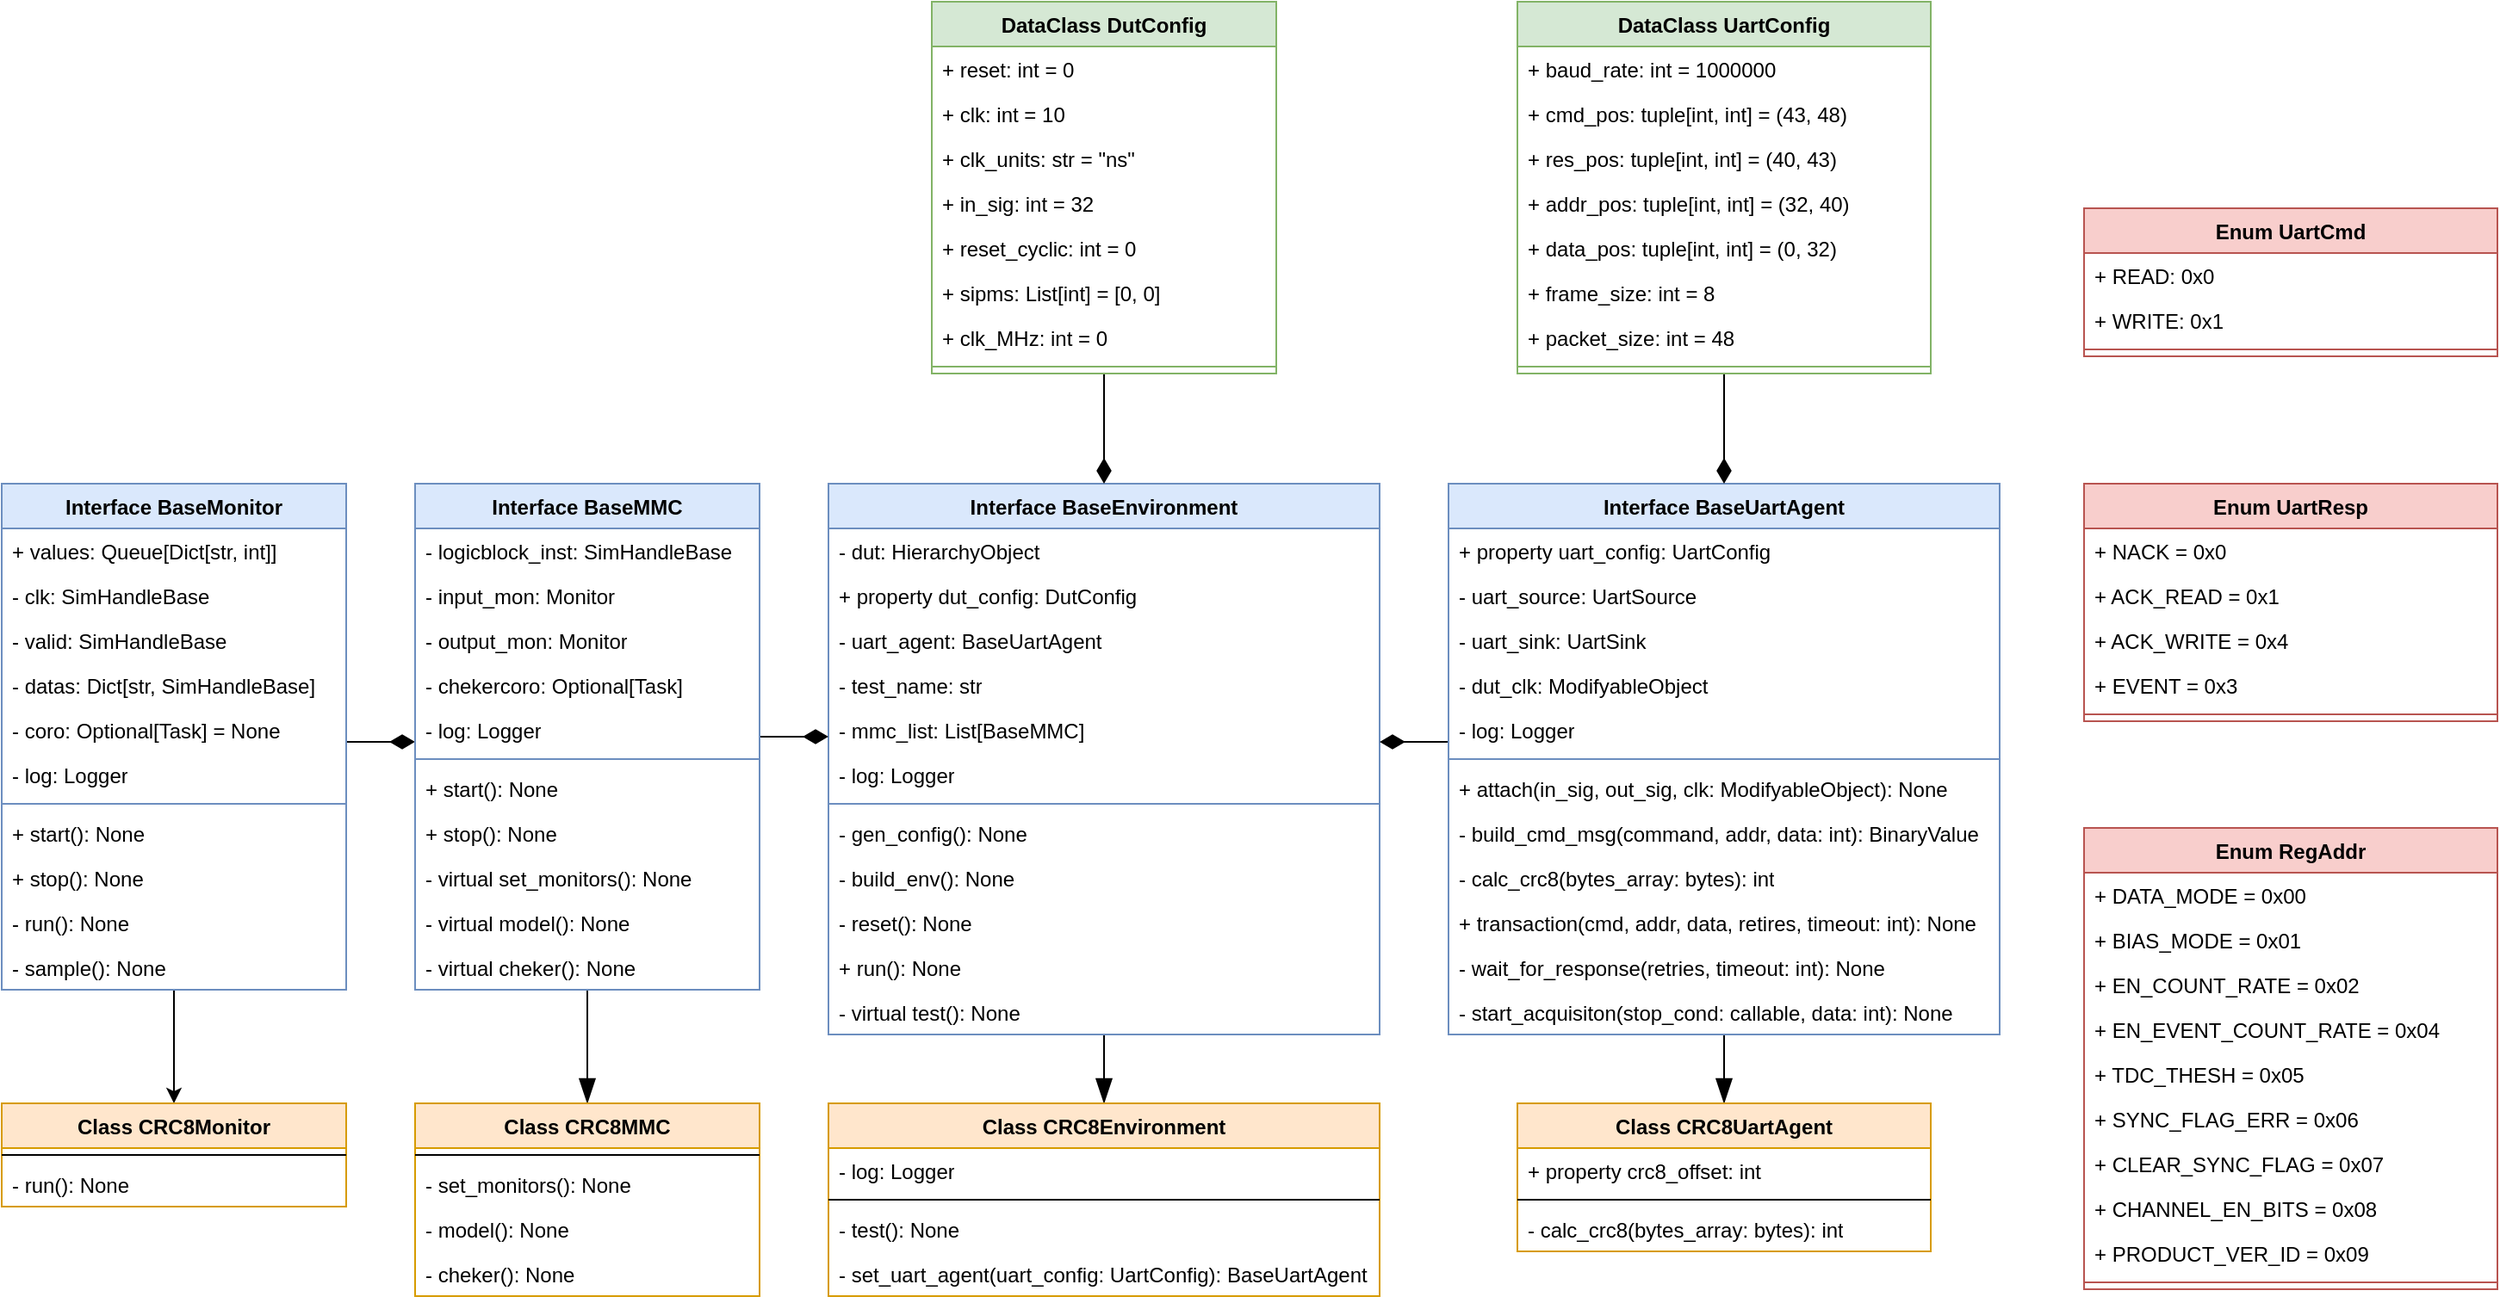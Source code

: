 <mxfile>
    <diagram name="Page-1" id="F2ZsAoHiV-PUN_cPkCtB">
        <mxGraphModel dx="2857" dy="1530" grid="1" gridSize="10" guides="1" tooltips="1" connect="1" arrows="1" fold="1" page="1" pageScale="1" pageWidth="1169" pageHeight="827" math="0" shadow="0">
            <root>
                <mxCell id="0"/>
                <mxCell id="1" parent="0"/>
                <mxCell id="u92r6_KShtN7L8rAh1pT-31" style="edgeStyle=orthogonalEdgeStyle;rounded=0;orthogonalLoop=1;jettySize=auto;html=1;endSize=12;endArrow=blockThin;endFill=1;" parent="1" source="uyQuNE3rtDT2LCzS4sLl-1" target="u92r6_KShtN7L8rAh1pT-19" edge="1">
                    <mxGeometry relative="1" as="geometry">
                        <Array as="points">
                            <mxPoint x="660" y="620"/>
                            <mxPoint x="660" y="620"/>
                        </Array>
                    </mxGeometry>
                </mxCell>
                <mxCell id="uyQuNE3rtDT2LCzS4sLl-1" value="Interface BaseEnvironment" style="swimlane;fontStyle=1;align=center;verticalAlign=top;childLayout=stackLayout;horizontal=1;startSize=26;horizontalStack=0;resizeParent=1;resizeParentMax=0;resizeLast=0;collapsible=1;marginBottom=0;whiteSpace=wrap;html=1;fillColor=#dae8fc;strokeColor=#6c8ebf;" parent="1" vertex="1">
                    <mxGeometry x="440" y="320" width="320" height="320" as="geometry"/>
                </mxCell>
                <mxCell id="uyQuNE3rtDT2LCzS4sLl-5" value="- dut: HierarchyObject" style="text;strokeColor=none;fillColor=none;align=left;verticalAlign=top;spacingLeft=4;spacingRight=4;overflow=hidden;rotatable=0;points=[[0,0.5],[1,0.5]];portConstraint=eastwest;whiteSpace=wrap;html=1;" parent="uyQuNE3rtDT2LCzS4sLl-1" vertex="1">
                    <mxGeometry y="26" width="320" height="26" as="geometry"/>
                </mxCell>
                <mxCell id="uyQuNE3rtDT2LCzS4sLl-6" value="+ property dut_config: DutConfig" style="text;strokeColor=none;fillColor=none;align=left;verticalAlign=top;spacingLeft=4;spacingRight=4;overflow=hidden;rotatable=0;points=[[0,0.5],[1,0.5]];portConstraint=eastwest;whiteSpace=wrap;html=1;" parent="uyQuNE3rtDT2LCzS4sLl-1" vertex="1">
                    <mxGeometry y="52" width="320" height="26" as="geometry"/>
                </mxCell>
                <mxCell id="uyQuNE3rtDT2LCzS4sLl-7" value="- uart_agent: BaseUartAgent" style="text;strokeColor=none;fillColor=none;align=left;verticalAlign=top;spacingLeft=4;spacingRight=4;overflow=hidden;rotatable=0;points=[[0,0.5],[1,0.5]];portConstraint=eastwest;whiteSpace=wrap;html=1;" parent="uyQuNE3rtDT2LCzS4sLl-1" vertex="1">
                    <mxGeometry y="78" width="320" height="26" as="geometry"/>
                </mxCell>
                <mxCell id="uyQuNE3rtDT2LCzS4sLl-2" value="- test_name: str" style="text;strokeColor=none;fillColor=none;align=left;verticalAlign=top;spacingLeft=4;spacingRight=4;overflow=hidden;rotatable=0;points=[[0,0.5],[1,0.5]];portConstraint=eastwest;whiteSpace=wrap;html=1;" parent="uyQuNE3rtDT2LCzS4sLl-1" vertex="1">
                    <mxGeometry y="104" width="320" height="26" as="geometry"/>
                </mxCell>
                <mxCell id="m-f7H-ojh7gk7sJxn8rq-8" value="- mmc_list: List[BaseMMC]" style="text;strokeColor=none;fillColor=none;align=left;verticalAlign=top;spacingLeft=4;spacingRight=4;overflow=hidden;rotatable=0;points=[[0,0.5],[1,0.5]];portConstraint=eastwest;whiteSpace=wrap;html=1;" parent="uyQuNE3rtDT2LCzS4sLl-1" vertex="1">
                    <mxGeometry y="130" width="320" height="26" as="geometry"/>
                </mxCell>
                <mxCell id="u92r6_KShtN7L8rAh1pT-1" value="- log: Logger" style="text;strokeColor=none;fillColor=none;align=left;verticalAlign=top;spacingLeft=4;spacingRight=4;overflow=hidden;rotatable=0;points=[[0,0.5],[1,0.5]];portConstraint=eastwest;whiteSpace=wrap;html=1;" parent="uyQuNE3rtDT2LCzS4sLl-1" vertex="1">
                    <mxGeometry y="156" width="320" height="26" as="geometry"/>
                </mxCell>
                <mxCell id="uyQuNE3rtDT2LCzS4sLl-3" value="" style="line;strokeWidth=1;fillColor=none;align=left;verticalAlign=middle;spacingTop=-1;spacingLeft=3;spacingRight=3;rotatable=0;labelPosition=right;points=[];portConstraint=eastwest;strokeColor=inherit;" parent="uyQuNE3rtDT2LCzS4sLl-1" vertex="1">
                    <mxGeometry y="182" width="320" height="8" as="geometry"/>
                </mxCell>
                <mxCell id="uyQuNE3rtDT2LCzS4sLl-4" value="- gen_config(): None" style="text;strokeColor=none;fillColor=none;align=left;verticalAlign=top;spacingLeft=4;spacingRight=4;overflow=hidden;rotatable=0;points=[[0,0.5],[1,0.5]];portConstraint=eastwest;whiteSpace=wrap;html=1;" parent="uyQuNE3rtDT2LCzS4sLl-1" vertex="1">
                    <mxGeometry y="190" width="320" height="26" as="geometry"/>
                </mxCell>
                <mxCell id="uyQuNE3rtDT2LCzS4sLl-8" value="- build_env(): None" style="text;strokeColor=none;fillColor=none;align=left;verticalAlign=top;spacingLeft=4;spacingRight=4;overflow=hidden;rotatable=0;points=[[0,0.5],[1,0.5]];portConstraint=eastwest;whiteSpace=wrap;html=1;" parent="uyQuNE3rtDT2LCzS4sLl-1" vertex="1">
                    <mxGeometry y="216" width="320" height="26" as="geometry"/>
                </mxCell>
                <mxCell id="uyQuNE3rtDT2LCzS4sLl-9" value="- reset(): None" style="text;strokeColor=none;fillColor=none;align=left;verticalAlign=top;spacingLeft=4;spacingRight=4;overflow=hidden;rotatable=0;points=[[0,0.5],[1,0.5]];portConstraint=eastwest;whiteSpace=wrap;html=1;" parent="uyQuNE3rtDT2LCzS4sLl-1" vertex="1">
                    <mxGeometry y="242" width="320" height="26" as="geometry"/>
                </mxCell>
                <mxCell id="uyQuNE3rtDT2LCzS4sLl-10" value="+ run(): None" style="text;strokeColor=none;fillColor=none;align=left;verticalAlign=top;spacingLeft=4;spacingRight=4;overflow=hidden;rotatable=0;points=[[0,0.5],[1,0.5]];portConstraint=eastwest;whiteSpace=wrap;html=1;" parent="uyQuNE3rtDT2LCzS4sLl-1" vertex="1">
                    <mxGeometry y="268" width="320" height="26" as="geometry"/>
                </mxCell>
                <mxCell id="uyQuNE3rtDT2LCzS4sLl-11" value="- virtual test(): None" style="text;strokeColor=none;fillColor=none;align=left;verticalAlign=top;spacingLeft=4;spacingRight=4;overflow=hidden;rotatable=0;points=[[0,0.5],[1,0.5]];portConstraint=eastwest;whiteSpace=wrap;html=1;" parent="uyQuNE3rtDT2LCzS4sLl-1" vertex="1">
                    <mxGeometry y="294" width="320" height="26" as="geometry"/>
                </mxCell>
                <mxCell id="uyQuNE3rtDT2LCzS4sLl-23" style="edgeStyle=orthogonalEdgeStyle;rounded=0;orthogonalLoop=1;jettySize=auto;html=1;endArrow=diamondThin;endFill=1;endSize=12;" parent="1" source="uyQuNE3rtDT2LCzS4sLl-12" target="uyQuNE3rtDT2LCzS4sLl-1" edge="1">
                    <mxGeometry relative="1" as="geometry">
                        <Array as="points">
                            <mxPoint x="780" y="470"/>
                            <mxPoint x="780" y="470"/>
                        </Array>
                    </mxGeometry>
                </mxCell>
                <mxCell id="m-f7H-ojh7gk7sJxn8rq-6" style="edgeStyle=orthogonalEdgeStyle;rounded=0;orthogonalLoop=1;jettySize=auto;html=1;endArrow=blockThin;endFill=1;endSize=12;" parent="1" source="uyQuNE3rtDT2LCzS4sLl-12" target="m-f7H-ojh7gk7sJxn8rq-1" edge="1">
                    <mxGeometry relative="1" as="geometry"/>
                </mxCell>
                <mxCell id="uyQuNE3rtDT2LCzS4sLl-12" value="Interface BaseUartAgent" style="swimlane;fontStyle=1;align=center;verticalAlign=top;childLayout=stackLayout;horizontal=1;startSize=26;horizontalStack=0;resizeParent=1;resizeParentMax=0;resizeLast=0;collapsible=1;marginBottom=0;whiteSpace=wrap;html=1;fillColor=#dae8fc;strokeColor=#6c8ebf;" parent="1" vertex="1">
                    <mxGeometry x="800" y="320" width="320" height="320" as="geometry"/>
                </mxCell>
                <mxCell id="uyQuNE3rtDT2LCzS4sLl-13" value="+ property uart_config: UartConfig" style="text;strokeColor=none;fillColor=none;align=left;verticalAlign=top;spacingLeft=4;spacingRight=4;overflow=hidden;rotatable=0;points=[[0,0.5],[1,0.5]];portConstraint=eastwest;whiteSpace=wrap;html=1;" parent="uyQuNE3rtDT2LCzS4sLl-12" vertex="1">
                    <mxGeometry y="26" width="320" height="26" as="geometry"/>
                </mxCell>
                <mxCell id="uyQuNE3rtDT2LCzS4sLl-14" value="- uart_source: UartSource" style="text;strokeColor=none;fillColor=none;align=left;verticalAlign=top;spacingLeft=4;spacingRight=4;overflow=hidden;rotatable=0;points=[[0,0.5],[1,0.5]];portConstraint=eastwest;whiteSpace=wrap;html=1;" parent="uyQuNE3rtDT2LCzS4sLl-12" vertex="1">
                    <mxGeometry y="52" width="320" height="26" as="geometry"/>
                </mxCell>
                <mxCell id="uyQuNE3rtDT2LCzS4sLl-15" value="- uart_sink: UartSink" style="text;strokeColor=none;fillColor=none;align=left;verticalAlign=top;spacingLeft=4;spacingRight=4;overflow=hidden;rotatable=0;points=[[0,0.5],[1,0.5]];portConstraint=eastwest;whiteSpace=wrap;html=1;" parent="uyQuNE3rtDT2LCzS4sLl-12" vertex="1">
                    <mxGeometry y="78" width="320" height="26" as="geometry"/>
                </mxCell>
                <mxCell id="uyQuNE3rtDT2LCzS4sLl-16" value="- dut_clk: ModifyableObject" style="text;strokeColor=none;fillColor=none;align=left;verticalAlign=top;spacingLeft=4;spacingRight=4;overflow=hidden;rotatable=0;points=[[0,0.5],[1,0.5]];portConstraint=eastwest;whiteSpace=wrap;html=1;" parent="uyQuNE3rtDT2LCzS4sLl-12" vertex="1">
                    <mxGeometry y="104" width="320" height="26" as="geometry"/>
                </mxCell>
                <mxCell id="u92r6_KShtN7L8rAh1pT-3" value="- log: Logger" style="text;strokeColor=none;fillColor=none;align=left;verticalAlign=top;spacingLeft=4;spacingRight=4;overflow=hidden;rotatable=0;points=[[0,0.5],[1,0.5]];portConstraint=eastwest;whiteSpace=wrap;html=1;" parent="uyQuNE3rtDT2LCzS4sLl-12" vertex="1">
                    <mxGeometry y="130" width="320" height="26" as="geometry"/>
                </mxCell>
                <mxCell id="uyQuNE3rtDT2LCzS4sLl-17" value="" style="line;strokeWidth=1;fillColor=none;align=left;verticalAlign=middle;spacingTop=-1;spacingLeft=3;spacingRight=3;rotatable=0;labelPosition=right;points=[];portConstraint=eastwest;strokeColor=inherit;" parent="uyQuNE3rtDT2LCzS4sLl-12" vertex="1">
                    <mxGeometry y="156" width="320" height="8" as="geometry"/>
                </mxCell>
                <mxCell id="uyQuNE3rtDT2LCzS4sLl-18" value="+ attach(in_sig, out_sig, clk: ModifyableObject): None" style="text;strokeColor=none;fillColor=none;align=left;verticalAlign=top;spacingLeft=4;spacingRight=4;overflow=hidden;rotatable=0;points=[[0,0.5],[1,0.5]];portConstraint=eastwest;whiteSpace=wrap;html=1;" parent="uyQuNE3rtDT2LCzS4sLl-12" vertex="1">
                    <mxGeometry y="164" width="320" height="26" as="geometry"/>
                </mxCell>
                <mxCell id="uyQuNE3rtDT2LCzS4sLl-19" value="- build_cmd_msg(command, addr, data: int): BinaryValue" style="text;strokeColor=none;fillColor=none;align=left;verticalAlign=top;spacingLeft=4;spacingRight=4;overflow=hidden;rotatable=0;points=[[0,0.5],[1,0.5]];portConstraint=eastwest;whiteSpace=wrap;html=1;" parent="uyQuNE3rtDT2LCzS4sLl-12" vertex="1">
                    <mxGeometry y="190" width="320" height="26" as="geometry"/>
                </mxCell>
                <mxCell id="uyQuNE3rtDT2LCzS4sLl-20" value="- calc_crc8(bytes_array: bytes): int" style="text;strokeColor=none;fillColor=none;align=left;verticalAlign=top;spacingLeft=4;spacingRight=4;overflow=hidden;rotatable=0;points=[[0,0.5],[1,0.5]];portConstraint=eastwest;whiteSpace=wrap;html=1;" parent="uyQuNE3rtDT2LCzS4sLl-12" vertex="1">
                    <mxGeometry y="216" width="320" height="26" as="geometry"/>
                </mxCell>
                <mxCell id="uyQuNE3rtDT2LCzS4sLl-21" value="+ transaction(cmd, addr, data, retires, timeout: int): None" style="text;strokeColor=none;fillColor=none;align=left;verticalAlign=top;spacingLeft=4;spacingRight=4;overflow=hidden;rotatable=0;points=[[0,0.5],[1,0.5]];portConstraint=eastwest;whiteSpace=wrap;html=1;" parent="uyQuNE3rtDT2LCzS4sLl-12" vertex="1">
                    <mxGeometry y="242" width="320" height="26" as="geometry"/>
                </mxCell>
                <mxCell id="uyQuNE3rtDT2LCzS4sLl-22" value="- wait_for_response(retries, timeout: int): None" style="text;strokeColor=none;fillColor=none;align=left;verticalAlign=top;spacingLeft=4;spacingRight=4;overflow=hidden;rotatable=0;points=[[0,0.5],[1,0.5]];portConstraint=eastwest;whiteSpace=wrap;html=1;" parent="uyQuNE3rtDT2LCzS4sLl-12" vertex="1">
                    <mxGeometry y="268" width="320" height="26" as="geometry"/>
                </mxCell>
                <mxCell id="m-f7H-ojh7gk7sJxn8rq-12" value="- start_acquisiton(stop_cond: callable, data: int): None" style="text;strokeColor=none;fillColor=none;align=left;verticalAlign=top;spacingLeft=4;spacingRight=4;overflow=hidden;rotatable=0;points=[[0,0.5],[1,0.5]];portConstraint=eastwest;whiteSpace=wrap;html=1;" parent="uyQuNE3rtDT2LCzS4sLl-12" vertex="1">
                    <mxGeometry y="294" width="320" height="26" as="geometry"/>
                </mxCell>
                <mxCell id="uyQuNE3rtDT2LCzS4sLl-54" style="edgeStyle=orthogonalEdgeStyle;rounded=0;orthogonalLoop=1;jettySize=auto;html=1;endSize=12;endArrow=diamondThin;endFill=1;" parent="1" source="uyQuNE3rtDT2LCzS4sLl-26" target="uyQuNE3rtDT2LCzS4sLl-12" edge="1">
                    <mxGeometry relative="1" as="geometry"/>
                </mxCell>
                <mxCell id="uyQuNE3rtDT2LCzS4sLl-26" value="DataClass UartConfig" style="swimlane;fontStyle=1;align=center;verticalAlign=top;childLayout=stackLayout;horizontal=1;startSize=26;horizontalStack=0;resizeParent=1;resizeParentMax=0;resizeLast=0;collapsible=1;marginBottom=0;whiteSpace=wrap;html=1;fillColor=#d5e8d4;strokeColor=#82b366;" parent="1" vertex="1">
                    <mxGeometry x="840" y="40" width="240" height="216" as="geometry"/>
                </mxCell>
                <mxCell id="uyQuNE3rtDT2LCzS4sLl-27" value="+ baud_rate: int = 1000000" style="text;strokeColor=none;fillColor=none;align=left;verticalAlign=top;spacingLeft=4;spacingRight=4;overflow=hidden;rotatable=0;points=[[0,0.5],[1,0.5]];portConstraint=eastwest;whiteSpace=wrap;html=1;" parent="uyQuNE3rtDT2LCzS4sLl-26" vertex="1">
                    <mxGeometry y="26" width="240" height="26" as="geometry"/>
                </mxCell>
                <mxCell id="uyQuNE3rtDT2LCzS4sLl-28" value="+ cmd_pos: tuple[int, int] = (43, 48)" style="text;strokeColor=none;fillColor=none;align=left;verticalAlign=top;spacingLeft=4;spacingRight=4;overflow=hidden;rotatable=0;points=[[0,0.5],[1,0.5]];portConstraint=eastwest;whiteSpace=wrap;html=1;" parent="uyQuNE3rtDT2LCzS4sLl-26" vertex="1">
                    <mxGeometry y="52" width="240" height="26" as="geometry"/>
                </mxCell>
                <mxCell id="uyQuNE3rtDT2LCzS4sLl-29" value="+ res_pos: tuple[int, int] = (40, 43)" style="text;strokeColor=none;fillColor=none;align=left;verticalAlign=top;spacingLeft=4;spacingRight=4;overflow=hidden;rotatable=0;points=[[0,0.5],[1,0.5]];portConstraint=eastwest;whiteSpace=wrap;html=1;" parent="uyQuNE3rtDT2LCzS4sLl-26" vertex="1">
                    <mxGeometry y="78" width="240" height="26" as="geometry"/>
                </mxCell>
                <mxCell id="uyQuNE3rtDT2LCzS4sLl-30" value="+ addr_pos: tuple[int, int] = (32, 40)" style="text;strokeColor=none;fillColor=none;align=left;verticalAlign=top;spacingLeft=4;spacingRight=4;overflow=hidden;rotatable=0;points=[[0,0.5],[1,0.5]];portConstraint=eastwest;whiteSpace=wrap;html=1;" parent="uyQuNE3rtDT2LCzS4sLl-26" vertex="1">
                    <mxGeometry y="104" width="240" height="26" as="geometry"/>
                </mxCell>
                <mxCell id="uyQuNE3rtDT2LCzS4sLl-41" value="+ data_pos: tuple[int, int] = (0, 32)" style="text;strokeColor=none;fillColor=none;align=left;verticalAlign=top;spacingLeft=4;spacingRight=4;overflow=hidden;rotatable=0;points=[[0,0.5],[1,0.5]];portConstraint=eastwest;whiteSpace=wrap;html=1;" parent="uyQuNE3rtDT2LCzS4sLl-26" vertex="1">
                    <mxGeometry y="130" width="240" height="26" as="geometry"/>
                </mxCell>
                <mxCell id="uyQuNE3rtDT2LCzS4sLl-42" value="+ frame_size: int = 8" style="text;strokeColor=none;fillColor=none;align=left;verticalAlign=top;spacingLeft=4;spacingRight=4;overflow=hidden;rotatable=0;points=[[0,0.5],[1,0.5]];portConstraint=eastwest;whiteSpace=wrap;html=1;" parent="uyQuNE3rtDT2LCzS4sLl-26" vertex="1">
                    <mxGeometry y="156" width="240" height="26" as="geometry"/>
                </mxCell>
                <mxCell id="uyQuNE3rtDT2LCzS4sLl-43" value="+ packet_size: int = 48" style="text;strokeColor=none;fillColor=none;align=left;verticalAlign=top;spacingLeft=4;spacingRight=4;overflow=hidden;rotatable=0;points=[[0,0.5],[1,0.5]];portConstraint=eastwest;whiteSpace=wrap;html=1;" parent="uyQuNE3rtDT2LCzS4sLl-26" vertex="1">
                    <mxGeometry y="182" width="240" height="26" as="geometry"/>
                </mxCell>
                <mxCell id="uyQuNE3rtDT2LCzS4sLl-31" value="" style="line;strokeWidth=1;fillColor=none;align=left;verticalAlign=middle;spacingTop=-1;spacingLeft=3;spacingRight=3;rotatable=0;labelPosition=right;points=[];portConstraint=eastwest;strokeColor=inherit;" parent="uyQuNE3rtDT2LCzS4sLl-26" vertex="1">
                    <mxGeometry y="208" width="240" height="8" as="geometry"/>
                </mxCell>
                <mxCell id="uyQuNE3rtDT2LCzS4sLl-53" style="edgeStyle=orthogonalEdgeStyle;rounded=0;orthogonalLoop=1;jettySize=auto;html=1;endArrow=diamondThin;endFill=1;endSize=12;" parent="1" source="uyQuNE3rtDT2LCzS4sLl-44" target="uyQuNE3rtDT2LCzS4sLl-1" edge="1">
                    <mxGeometry relative="1" as="geometry"/>
                </mxCell>
                <mxCell id="uyQuNE3rtDT2LCzS4sLl-44" value="DataClass DutConfig" style="swimlane;fontStyle=1;align=center;verticalAlign=top;childLayout=stackLayout;horizontal=1;startSize=26;horizontalStack=0;resizeParent=1;resizeParentMax=0;resizeLast=0;collapsible=1;marginBottom=0;whiteSpace=wrap;html=1;fillColor=#d5e8d4;strokeColor=#82b366;" parent="1" vertex="1">
                    <mxGeometry x="500" y="40" width="200" height="216" as="geometry"/>
                </mxCell>
                <mxCell id="uyQuNE3rtDT2LCzS4sLl-45" value="+ reset: int = 0" style="text;strokeColor=none;fillColor=none;align=left;verticalAlign=top;spacingLeft=4;spacingRight=4;overflow=hidden;rotatable=0;points=[[0,0.5],[1,0.5]];portConstraint=eastwest;whiteSpace=wrap;html=1;" parent="uyQuNE3rtDT2LCzS4sLl-44" vertex="1">
                    <mxGeometry y="26" width="200" height="26" as="geometry"/>
                </mxCell>
                <mxCell id="uyQuNE3rtDT2LCzS4sLl-46" value="+ clk: int = 10" style="text;strokeColor=none;fillColor=none;align=left;verticalAlign=top;spacingLeft=4;spacingRight=4;overflow=hidden;rotatable=0;points=[[0,0.5],[1,0.5]];portConstraint=eastwest;whiteSpace=wrap;html=1;" parent="uyQuNE3rtDT2LCzS4sLl-44" vertex="1">
                    <mxGeometry y="52" width="200" height="26" as="geometry"/>
                </mxCell>
                <mxCell id="uyQuNE3rtDT2LCzS4sLl-47" value="+ clk_units: str = &quot;ns&quot;" style="text;strokeColor=none;fillColor=none;align=left;verticalAlign=top;spacingLeft=4;spacingRight=4;overflow=hidden;rotatable=0;points=[[0,0.5],[1,0.5]];portConstraint=eastwest;whiteSpace=wrap;html=1;" parent="uyQuNE3rtDT2LCzS4sLl-44" vertex="1">
                    <mxGeometry y="78" width="200" height="26" as="geometry"/>
                </mxCell>
                <mxCell id="uyQuNE3rtDT2LCzS4sLl-48" value="+ in_sig: int = 32" style="text;strokeColor=none;fillColor=none;align=left;verticalAlign=top;spacingLeft=4;spacingRight=4;overflow=hidden;rotatable=0;points=[[0,0.5],[1,0.5]];portConstraint=eastwest;whiteSpace=wrap;html=1;" parent="uyQuNE3rtDT2LCzS4sLl-44" vertex="1">
                    <mxGeometry y="104" width="200" height="26" as="geometry"/>
                </mxCell>
                <mxCell id="uyQuNE3rtDT2LCzS4sLl-49" value="+ reset_cyclic: int = 0" style="text;strokeColor=none;fillColor=none;align=left;verticalAlign=top;spacingLeft=4;spacingRight=4;overflow=hidden;rotatable=0;points=[[0,0.5],[1,0.5]];portConstraint=eastwest;whiteSpace=wrap;html=1;" parent="uyQuNE3rtDT2LCzS4sLl-44" vertex="1">
                    <mxGeometry y="130" width="200" height="26" as="geometry"/>
                </mxCell>
                <mxCell id="uyQuNE3rtDT2LCzS4sLl-50" value="+ sipms: List[int] = [0, 0]" style="text;strokeColor=none;fillColor=none;align=left;verticalAlign=top;spacingLeft=4;spacingRight=4;overflow=hidden;rotatable=0;points=[[0,0.5],[1,0.5]];portConstraint=eastwest;whiteSpace=wrap;html=1;" parent="uyQuNE3rtDT2LCzS4sLl-44" vertex="1">
                    <mxGeometry y="156" width="200" height="26" as="geometry"/>
                </mxCell>
                <mxCell id="uyQuNE3rtDT2LCzS4sLl-51" value="+ clk_MHz: int = 0" style="text;strokeColor=none;fillColor=none;align=left;verticalAlign=top;spacingLeft=4;spacingRight=4;overflow=hidden;rotatable=0;points=[[0,0.5],[1,0.5]];portConstraint=eastwest;whiteSpace=wrap;html=1;" parent="uyQuNE3rtDT2LCzS4sLl-44" vertex="1">
                    <mxGeometry y="182" width="200" height="26" as="geometry"/>
                </mxCell>
                <mxCell id="uyQuNE3rtDT2LCzS4sLl-52" value="" style="line;strokeWidth=1;fillColor=none;align=left;verticalAlign=middle;spacingTop=-1;spacingLeft=3;spacingRight=3;rotatable=0;labelPosition=right;points=[];portConstraint=eastwest;strokeColor=inherit;" parent="uyQuNE3rtDT2LCzS4sLl-44" vertex="1">
                    <mxGeometry y="208" width="200" height="8" as="geometry"/>
                </mxCell>
                <mxCell id="u92r6_KShtN7L8rAh1pT-32" style="edgeStyle=orthogonalEdgeStyle;rounded=0;orthogonalLoop=1;jettySize=auto;html=1;endArrow=diamondThin;endFill=1;endSize=12;" parent="1" source="uyQuNE3rtDT2LCzS4sLl-55" target="u92r6_KShtN7L8rAh1pT-6" edge="1">
                    <mxGeometry relative="1" as="geometry">
                        <Array as="points">
                            <mxPoint x="170" y="470"/>
                            <mxPoint x="170" y="470"/>
                        </Array>
                    </mxGeometry>
                </mxCell>
                <mxCell id="2ikN1wvdZh19zTWbHFPI-8" style="edgeStyle=orthogonalEdgeStyle;rounded=0;orthogonalLoop=1;jettySize=auto;html=1;" parent="1" source="uyQuNE3rtDT2LCzS4sLl-55" target="2ikN1wvdZh19zTWbHFPI-3" edge="1">
                    <mxGeometry relative="1" as="geometry"/>
                </mxCell>
                <mxCell id="uyQuNE3rtDT2LCzS4sLl-55" value="Interface BaseMonitor" style="swimlane;fontStyle=1;align=center;verticalAlign=top;childLayout=stackLayout;horizontal=1;startSize=26;horizontalStack=0;resizeParent=1;resizeParentMax=0;resizeLast=0;collapsible=1;marginBottom=0;whiteSpace=wrap;html=1;fillColor=#dae8fc;strokeColor=#6c8ebf;" parent="1" vertex="1">
                    <mxGeometry x="-40" y="320" width="200" height="294" as="geometry"/>
                </mxCell>
                <mxCell id="uyQuNE3rtDT2LCzS4sLl-56" value="+ values: Queue[Dict[str, int]]" style="text;strokeColor=none;fillColor=none;align=left;verticalAlign=top;spacingLeft=4;spacingRight=4;overflow=hidden;rotatable=0;points=[[0,0.5],[1,0.5]];portConstraint=eastwest;whiteSpace=wrap;html=1;" parent="uyQuNE3rtDT2LCzS4sLl-55" vertex="1">
                    <mxGeometry y="26" width="200" height="26" as="geometry"/>
                </mxCell>
                <mxCell id="uyQuNE3rtDT2LCzS4sLl-57" value="- clk: SimHandleBase" style="text;strokeColor=none;fillColor=none;align=left;verticalAlign=top;spacingLeft=4;spacingRight=4;overflow=hidden;rotatable=0;points=[[0,0.5],[1,0.5]];portConstraint=eastwest;whiteSpace=wrap;html=1;" parent="uyQuNE3rtDT2LCzS4sLl-55" vertex="1">
                    <mxGeometry y="52" width="200" height="26" as="geometry"/>
                </mxCell>
                <mxCell id="uyQuNE3rtDT2LCzS4sLl-58" value="- valid: SimHandleBase" style="text;strokeColor=none;fillColor=none;align=left;verticalAlign=top;spacingLeft=4;spacingRight=4;overflow=hidden;rotatable=0;points=[[0,0.5],[1,0.5]];portConstraint=eastwest;whiteSpace=wrap;html=1;" parent="uyQuNE3rtDT2LCzS4sLl-55" vertex="1">
                    <mxGeometry y="78" width="200" height="26" as="geometry"/>
                </mxCell>
                <mxCell id="u92r6_KShtN7L8rAh1pT-5" value="- datas: Dict[str, SimHandleBase]" style="text;strokeColor=none;fillColor=none;align=left;verticalAlign=top;spacingLeft=4;spacingRight=4;overflow=hidden;rotatable=0;points=[[0,0.5],[1,0.5]];portConstraint=eastwest;whiteSpace=wrap;html=1;" parent="uyQuNE3rtDT2LCzS4sLl-55" vertex="1">
                    <mxGeometry y="104" width="200" height="26" as="geometry"/>
                </mxCell>
                <mxCell id="uyQuNE3rtDT2LCzS4sLl-59" value="- coro: Optional[Task] = None" style="text;strokeColor=none;fillColor=none;align=left;verticalAlign=top;spacingLeft=4;spacingRight=4;overflow=hidden;rotatable=0;points=[[0,0.5],[1,0.5]];portConstraint=eastwest;whiteSpace=wrap;html=1;" parent="uyQuNE3rtDT2LCzS4sLl-55" vertex="1">
                    <mxGeometry y="130" width="200" height="26" as="geometry"/>
                </mxCell>
                <mxCell id="u92r6_KShtN7L8rAh1pT-2" value="- log: Logger" style="text;strokeColor=none;fillColor=none;align=left;verticalAlign=top;spacingLeft=4;spacingRight=4;overflow=hidden;rotatable=0;points=[[0,0.5],[1,0.5]];portConstraint=eastwest;whiteSpace=wrap;html=1;" parent="uyQuNE3rtDT2LCzS4sLl-55" vertex="1">
                    <mxGeometry y="156" width="200" height="26" as="geometry"/>
                </mxCell>
                <mxCell id="uyQuNE3rtDT2LCzS4sLl-60" value="" style="line;strokeWidth=1;fillColor=none;align=left;verticalAlign=middle;spacingTop=-1;spacingLeft=3;spacingRight=3;rotatable=0;labelPosition=right;points=[];portConstraint=eastwest;strokeColor=inherit;" parent="uyQuNE3rtDT2LCzS4sLl-55" vertex="1">
                    <mxGeometry y="182" width="200" height="8" as="geometry"/>
                </mxCell>
                <mxCell id="uyQuNE3rtDT2LCzS4sLl-61" value="+ start(): None" style="text;strokeColor=none;fillColor=none;align=left;verticalAlign=top;spacingLeft=4;spacingRight=4;overflow=hidden;rotatable=0;points=[[0,0.5],[1,0.5]];portConstraint=eastwest;whiteSpace=wrap;html=1;" parent="uyQuNE3rtDT2LCzS4sLl-55" vertex="1">
                    <mxGeometry y="190" width="200" height="26" as="geometry"/>
                </mxCell>
                <mxCell id="uyQuNE3rtDT2LCzS4sLl-62" value="+ stop(): None" style="text;strokeColor=none;fillColor=none;align=left;verticalAlign=top;spacingLeft=4;spacingRight=4;overflow=hidden;rotatable=0;points=[[0,0.5],[1,0.5]];portConstraint=eastwest;whiteSpace=wrap;html=1;" parent="uyQuNE3rtDT2LCzS4sLl-55" vertex="1">
                    <mxGeometry y="216" width="200" height="26" as="geometry"/>
                </mxCell>
                <mxCell id="uyQuNE3rtDT2LCzS4sLl-63" value="- run(): None" style="text;strokeColor=none;fillColor=none;align=left;verticalAlign=top;spacingLeft=4;spacingRight=4;overflow=hidden;rotatable=0;points=[[0,0.5],[1,0.5]];portConstraint=eastwest;whiteSpace=wrap;html=1;" parent="uyQuNE3rtDT2LCzS4sLl-55" vertex="1">
                    <mxGeometry y="242" width="200" height="26" as="geometry"/>
                </mxCell>
                <mxCell id="uyQuNE3rtDT2LCzS4sLl-64" value="- sample(): None" style="text;strokeColor=none;fillColor=none;align=left;verticalAlign=top;spacingLeft=4;spacingRight=4;overflow=hidden;rotatable=0;points=[[0,0.5],[1,0.5]];portConstraint=eastwest;whiteSpace=wrap;html=1;" parent="uyQuNE3rtDT2LCzS4sLl-55" vertex="1">
                    <mxGeometry y="268" width="200" height="26" as="geometry"/>
                </mxCell>
                <mxCell id="u92r6_KShtN7L8rAh1pT-30" style="edgeStyle=orthogonalEdgeStyle;rounded=0;orthogonalLoop=1;jettySize=auto;html=1;endArrow=diamondThin;endFill=1;endSize=12;" parent="1" source="u92r6_KShtN7L8rAh1pT-6" target="uyQuNE3rtDT2LCzS4sLl-1" edge="1">
                    <mxGeometry relative="1" as="geometry">
                        <Array as="points">
                            <mxPoint x="540" y="470"/>
                            <mxPoint x="540" y="470"/>
                        </Array>
                        <mxPoint x="480" y="466.947" as="sourcePoint"/>
                    </mxGeometry>
                </mxCell>
                <mxCell id="u92r6_KShtN7L8rAh1pT-45" style="edgeStyle=orthogonalEdgeStyle;rounded=0;orthogonalLoop=1;jettySize=auto;html=1;endArrow=blockThin;endFill=1;endSize=12;" parent="1" source="u92r6_KShtN7L8rAh1pT-6" target="u92r6_KShtN7L8rAh1pT-34" edge="1">
                    <mxGeometry relative="1" as="geometry"/>
                </mxCell>
                <mxCell id="u92r6_KShtN7L8rAh1pT-6" value="Interface BaseMMC" style="swimlane;fontStyle=1;align=center;verticalAlign=top;childLayout=stackLayout;horizontal=1;startSize=26;horizontalStack=0;resizeParent=1;resizeParentMax=0;resizeLast=0;collapsible=1;marginBottom=0;whiteSpace=wrap;html=1;fillColor=#dae8fc;strokeColor=#6c8ebf;" parent="1" vertex="1">
                    <mxGeometry x="200" y="320" width="200" height="294" as="geometry"/>
                </mxCell>
                <mxCell id="u92r6_KShtN7L8rAh1pT-7" value="- logicblock_inst: SimHandleBase" style="text;strokeColor=none;fillColor=none;align=left;verticalAlign=top;spacingLeft=4;spacingRight=4;overflow=hidden;rotatable=0;points=[[0,0.5],[1,0.5]];portConstraint=eastwest;whiteSpace=wrap;html=1;" parent="u92r6_KShtN7L8rAh1pT-6" vertex="1">
                    <mxGeometry y="26" width="200" height="26" as="geometry"/>
                </mxCell>
                <mxCell id="u92r6_KShtN7L8rAh1pT-9" value="- input_mon: Monitor" style="text;strokeColor=none;fillColor=none;align=left;verticalAlign=top;spacingLeft=4;spacingRight=4;overflow=hidden;rotatable=0;points=[[0,0.5],[1,0.5]];portConstraint=eastwest;whiteSpace=wrap;html=1;" parent="u92r6_KShtN7L8rAh1pT-6" vertex="1">
                    <mxGeometry y="52" width="200" height="26" as="geometry"/>
                </mxCell>
                <mxCell id="u92r6_KShtN7L8rAh1pT-10" value="- output_mon: Monitor" style="text;strokeColor=none;fillColor=none;align=left;verticalAlign=top;spacingLeft=4;spacingRight=4;overflow=hidden;rotatable=0;points=[[0,0.5],[1,0.5]];portConstraint=eastwest;whiteSpace=wrap;html=1;" parent="u92r6_KShtN7L8rAh1pT-6" vertex="1">
                    <mxGeometry y="78" width="200" height="26" as="geometry"/>
                </mxCell>
                <mxCell id="u92r6_KShtN7L8rAh1pT-11" value="- chekercoro: Optional[Task]" style="text;strokeColor=none;fillColor=none;align=left;verticalAlign=top;spacingLeft=4;spacingRight=4;overflow=hidden;rotatable=0;points=[[0,0.5],[1,0.5]];portConstraint=eastwest;whiteSpace=wrap;html=1;" parent="u92r6_KShtN7L8rAh1pT-6" vertex="1">
                    <mxGeometry y="104" width="200" height="26" as="geometry"/>
                </mxCell>
                <mxCell id="u92r6_KShtN7L8rAh1pT-12" value="- log: Logger" style="text;strokeColor=none;fillColor=none;align=left;verticalAlign=top;spacingLeft=4;spacingRight=4;overflow=hidden;rotatable=0;points=[[0,0.5],[1,0.5]];portConstraint=eastwest;whiteSpace=wrap;html=1;" parent="u92r6_KShtN7L8rAh1pT-6" vertex="1">
                    <mxGeometry y="130" width="200" height="26" as="geometry"/>
                </mxCell>
                <mxCell id="u92r6_KShtN7L8rAh1pT-13" value="" style="line;strokeWidth=1;fillColor=none;align=left;verticalAlign=middle;spacingTop=-1;spacingLeft=3;spacingRight=3;rotatable=0;labelPosition=right;points=[];portConstraint=eastwest;strokeColor=inherit;" parent="u92r6_KShtN7L8rAh1pT-6" vertex="1">
                    <mxGeometry y="156" width="200" height="8" as="geometry"/>
                </mxCell>
                <mxCell id="u92r6_KShtN7L8rAh1pT-14" value="+ start(): None" style="text;strokeColor=none;fillColor=none;align=left;verticalAlign=top;spacingLeft=4;spacingRight=4;overflow=hidden;rotatable=0;points=[[0,0.5],[1,0.5]];portConstraint=eastwest;whiteSpace=wrap;html=1;" parent="u92r6_KShtN7L8rAh1pT-6" vertex="1">
                    <mxGeometry y="164" width="200" height="26" as="geometry"/>
                </mxCell>
                <mxCell id="u92r6_KShtN7L8rAh1pT-15" value="+ stop(): None" style="text;strokeColor=none;fillColor=none;align=left;verticalAlign=top;spacingLeft=4;spacingRight=4;overflow=hidden;rotatable=0;points=[[0,0.5],[1,0.5]];portConstraint=eastwest;whiteSpace=wrap;html=1;" parent="u92r6_KShtN7L8rAh1pT-6" vertex="1">
                    <mxGeometry y="190" width="200" height="26" as="geometry"/>
                </mxCell>
                <mxCell id="2ikN1wvdZh19zTWbHFPI-1" value="- virtual set_monitors(): None" style="text;strokeColor=none;fillColor=none;align=left;verticalAlign=top;spacingLeft=4;spacingRight=4;overflow=hidden;rotatable=0;points=[[0,0.5],[1,0.5]];portConstraint=eastwest;whiteSpace=wrap;html=1;" parent="u92r6_KShtN7L8rAh1pT-6" vertex="1">
                    <mxGeometry y="216" width="200" height="26" as="geometry"/>
                </mxCell>
                <mxCell id="u92r6_KShtN7L8rAh1pT-8" value="- virtual model(): None" style="text;strokeColor=none;fillColor=none;align=left;verticalAlign=top;spacingLeft=4;spacingRight=4;overflow=hidden;rotatable=0;points=[[0,0.5],[1,0.5]];portConstraint=eastwest;whiteSpace=wrap;html=1;" parent="u92r6_KShtN7L8rAh1pT-6" vertex="1">
                    <mxGeometry y="242" width="200" height="26" as="geometry"/>
                </mxCell>
                <mxCell id="u92r6_KShtN7L8rAh1pT-33" value="- virtual cheker(): None" style="text;strokeColor=none;fillColor=none;align=left;verticalAlign=top;spacingLeft=4;spacingRight=4;overflow=hidden;rotatable=0;points=[[0,0.5],[1,0.5]];portConstraint=eastwest;whiteSpace=wrap;html=1;" parent="u92r6_KShtN7L8rAh1pT-6" vertex="1">
                    <mxGeometry y="268" width="200" height="26" as="geometry"/>
                </mxCell>
                <mxCell id="u92r6_KShtN7L8rAh1pT-19" value="Class CRC8Environment" style="swimlane;fontStyle=1;align=center;verticalAlign=top;childLayout=stackLayout;horizontal=1;startSize=26;horizontalStack=0;resizeParent=1;resizeParentMax=0;resizeLast=0;collapsible=1;marginBottom=0;whiteSpace=wrap;html=1;fillColor=#ffe6cc;strokeColor=#d79b00;" parent="1" vertex="1">
                    <mxGeometry x="440" y="680" width="320" height="112" as="geometry"/>
                </mxCell>
                <mxCell id="u92r6_KShtN7L8rAh1pT-25" value="- log: Logger" style="text;align=left;verticalAlign=top;spacingLeft=4;spacingRight=4;overflow=hidden;rotatable=0;points=[[0,0.5],[1,0.5]];portConstraint=eastwest;whiteSpace=wrap;html=1;" parent="u92r6_KShtN7L8rAh1pT-19" vertex="1">
                    <mxGeometry y="26" width="320" height="26" as="geometry"/>
                </mxCell>
                <mxCell id="u92r6_KShtN7L8rAh1pT-26" value="" style="line;strokeWidth=1;align=left;verticalAlign=middle;spacingTop=-1;spacingLeft=3;spacingRight=3;rotatable=0;labelPosition=right;points=[];portConstraint=eastwest;" parent="u92r6_KShtN7L8rAh1pT-19" vertex="1">
                    <mxGeometry y="52" width="320" height="8" as="geometry"/>
                </mxCell>
                <mxCell id="u92r6_KShtN7L8rAh1pT-27" value="- test(): None" style="text;align=left;verticalAlign=top;spacingLeft=4;spacingRight=4;overflow=hidden;rotatable=0;points=[[0,0.5],[1,0.5]];portConstraint=eastwest;whiteSpace=wrap;html=1;" parent="u92r6_KShtN7L8rAh1pT-19" vertex="1">
                    <mxGeometry y="60" width="320" height="26" as="geometry"/>
                </mxCell>
                <mxCell id="m-f7H-ojh7gk7sJxn8rq-10" value="- set_uart_agent(uart_config: UartConfig): BaseUartAgent" style="text;align=left;verticalAlign=top;spacingLeft=4;spacingRight=4;overflow=hidden;rotatable=0;points=[[0,0.5],[1,0.5]];portConstraint=eastwest;whiteSpace=wrap;html=1;" parent="u92r6_KShtN7L8rAh1pT-19" vertex="1">
                    <mxGeometry y="86" width="320" height="26" as="geometry"/>
                </mxCell>
                <mxCell id="u92r6_KShtN7L8rAh1pT-34" value="Class CRC8MMC" style="swimlane;fontStyle=1;align=center;verticalAlign=top;childLayout=stackLayout;horizontal=1;startSize=26;horizontalStack=0;resizeParent=1;resizeParentMax=0;resizeLast=0;collapsible=1;marginBottom=0;whiteSpace=wrap;html=1;fillColor=#ffe6cc;strokeColor=#d79b00;" parent="1" vertex="1">
                    <mxGeometry x="200" y="680" width="200" height="112" as="geometry"/>
                </mxCell>
                <mxCell id="u92r6_KShtN7L8rAh1pT-40" value="" style="line;strokeWidth=1;align=left;verticalAlign=middle;spacingTop=-1;spacingLeft=3;spacingRight=3;rotatable=0;labelPosition=right;points=[];portConstraint=eastwest;" parent="u92r6_KShtN7L8rAh1pT-34" vertex="1">
                    <mxGeometry y="26" width="200" height="8" as="geometry"/>
                </mxCell>
                <mxCell id="2ikN1wvdZh19zTWbHFPI-2" value="- set_monitors(): None" style="text;align=left;verticalAlign=top;spacingLeft=4;spacingRight=4;overflow=hidden;rotatable=0;points=[[0,0.5],[1,0.5]];portConstraint=eastwest;whiteSpace=wrap;html=1;" parent="u92r6_KShtN7L8rAh1pT-34" vertex="1">
                    <mxGeometry y="34" width="200" height="26" as="geometry"/>
                </mxCell>
                <mxCell id="u92r6_KShtN7L8rAh1pT-43" value="- model(): None" style="text;align=left;verticalAlign=top;spacingLeft=4;spacingRight=4;overflow=hidden;rotatable=0;points=[[0,0.5],[1,0.5]];portConstraint=eastwest;whiteSpace=wrap;html=1;" parent="u92r6_KShtN7L8rAh1pT-34" vertex="1">
                    <mxGeometry y="60" width="200" height="26" as="geometry"/>
                </mxCell>
                <mxCell id="u92r6_KShtN7L8rAh1pT-44" value="- cheker(): None" style="text;align=left;verticalAlign=top;spacingLeft=4;spacingRight=4;overflow=hidden;rotatable=0;points=[[0,0.5],[1,0.5]];portConstraint=eastwest;whiteSpace=wrap;html=1;" parent="u92r6_KShtN7L8rAh1pT-34" vertex="1">
                    <mxGeometry y="86" width="200" height="26" as="geometry"/>
                </mxCell>
                <mxCell id="m-f7H-ojh7gk7sJxn8rq-1" value="Class CRC8UartAgent" style="swimlane;fontStyle=1;align=center;verticalAlign=top;childLayout=stackLayout;horizontal=1;startSize=26;horizontalStack=0;resizeParent=1;resizeParentMax=0;resizeLast=0;collapsible=1;marginBottom=0;whiteSpace=wrap;html=1;fillColor=#ffe6cc;strokeColor=#d79b00;" parent="1" vertex="1">
                    <mxGeometry x="840" y="680" width="240" height="86" as="geometry"/>
                </mxCell>
                <mxCell id="m-f7H-ojh7gk7sJxn8rq-3" value="+ property crc8_offset: int" style="text;align=left;verticalAlign=top;spacingLeft=4;spacingRight=4;overflow=hidden;rotatable=0;points=[[0,0.5],[1,0.5]];portConstraint=eastwest;whiteSpace=wrap;html=1;" parent="m-f7H-ojh7gk7sJxn8rq-1" vertex="1">
                    <mxGeometry y="26" width="240" height="26" as="geometry"/>
                </mxCell>
                <mxCell id="m-f7H-ojh7gk7sJxn8rq-4" value="" style="line;strokeWidth=1;align=left;verticalAlign=middle;spacingTop=-1;spacingLeft=3;spacingRight=3;rotatable=0;labelPosition=right;points=[];portConstraint=eastwest;" parent="m-f7H-ojh7gk7sJxn8rq-1" vertex="1">
                    <mxGeometry y="52" width="240" height="8" as="geometry"/>
                </mxCell>
                <mxCell id="m-f7H-ojh7gk7sJxn8rq-5" value="- calc_crc8(bytes_array: bytes): int" style="text;align=left;verticalAlign=top;spacingLeft=4;spacingRight=4;overflow=hidden;rotatable=0;points=[[0,0.5],[1,0.5]];portConstraint=eastwest;whiteSpace=wrap;html=1;" parent="m-f7H-ojh7gk7sJxn8rq-1" vertex="1">
                    <mxGeometry y="60" width="240" height="26" as="geometry"/>
                </mxCell>
                <mxCell id="m-f7H-ojh7gk7sJxn8rq-13" value="Enum UartCmd" style="swimlane;fontStyle=1;align=center;verticalAlign=top;childLayout=stackLayout;horizontal=1;startSize=26;horizontalStack=0;resizeParent=1;resizeParentMax=0;resizeLast=0;collapsible=1;marginBottom=0;whiteSpace=wrap;html=1;fillColor=#f8cecc;strokeColor=#b85450;" parent="1" vertex="1">
                    <mxGeometry x="1169" y="160" width="240" height="86" as="geometry"/>
                </mxCell>
                <mxCell id="m-f7H-ojh7gk7sJxn8rq-14" value="+ READ: 0x0" style="text;strokeColor=none;fillColor=none;align=left;verticalAlign=top;spacingLeft=4;spacingRight=4;overflow=hidden;rotatable=0;points=[[0,0.5],[1,0.5]];portConstraint=eastwest;whiteSpace=wrap;html=1;" parent="m-f7H-ojh7gk7sJxn8rq-13" vertex="1">
                    <mxGeometry y="26" width="240" height="26" as="geometry"/>
                </mxCell>
                <mxCell id="m-f7H-ojh7gk7sJxn8rq-15" value="+ WRITE: 0x1" style="text;strokeColor=none;fillColor=none;align=left;verticalAlign=top;spacingLeft=4;spacingRight=4;overflow=hidden;rotatable=0;points=[[0,0.5],[1,0.5]];portConstraint=eastwest;whiteSpace=wrap;html=1;" parent="m-f7H-ojh7gk7sJxn8rq-13" vertex="1">
                    <mxGeometry y="52" width="240" height="26" as="geometry"/>
                </mxCell>
                <mxCell id="m-f7H-ojh7gk7sJxn8rq-21" value="" style="line;strokeWidth=1;fillColor=none;align=left;verticalAlign=middle;spacingTop=-1;spacingLeft=3;spacingRight=3;rotatable=0;labelPosition=right;points=[];portConstraint=eastwest;strokeColor=inherit;" parent="m-f7H-ojh7gk7sJxn8rq-13" vertex="1">
                    <mxGeometry y="78" width="240" height="8" as="geometry"/>
                </mxCell>
                <mxCell id="m-f7H-ojh7gk7sJxn8rq-22" value="Enum UartResp" style="swimlane;fontStyle=1;align=center;verticalAlign=top;childLayout=stackLayout;horizontal=1;startSize=26;horizontalStack=0;resizeParent=1;resizeParentMax=0;resizeLast=0;collapsible=1;marginBottom=0;whiteSpace=wrap;html=1;fillColor=#f8cecc;strokeColor=#b85450;" parent="1" vertex="1">
                    <mxGeometry x="1169" y="320" width="240" height="138" as="geometry"/>
                </mxCell>
                <mxCell id="m-f7H-ojh7gk7sJxn8rq-23" value="+ NACK = 0x0" style="text;strokeColor=none;fillColor=none;align=left;verticalAlign=top;spacingLeft=4;spacingRight=4;overflow=hidden;rotatable=0;points=[[0,0.5],[1,0.5]];portConstraint=eastwest;whiteSpace=wrap;html=1;" parent="m-f7H-ojh7gk7sJxn8rq-22" vertex="1">
                    <mxGeometry y="26" width="240" height="26" as="geometry"/>
                </mxCell>
                <mxCell id="m-f7H-ojh7gk7sJxn8rq-24" value="+ ACK_READ = 0x1" style="text;strokeColor=none;fillColor=none;align=left;verticalAlign=top;spacingLeft=4;spacingRight=4;overflow=hidden;rotatable=0;points=[[0,0.5],[1,0.5]];portConstraint=eastwest;whiteSpace=wrap;html=1;" parent="m-f7H-ojh7gk7sJxn8rq-22" vertex="1">
                    <mxGeometry y="52" width="240" height="26" as="geometry"/>
                </mxCell>
                <mxCell id="m-f7H-ojh7gk7sJxn8rq-25" value="+ ACK_WRITE = 0x4" style="text;strokeColor=none;fillColor=none;align=left;verticalAlign=top;spacingLeft=4;spacingRight=4;overflow=hidden;rotatable=0;points=[[0,0.5],[1,0.5]];portConstraint=eastwest;whiteSpace=wrap;html=1;" parent="m-f7H-ojh7gk7sJxn8rq-22" vertex="1">
                    <mxGeometry y="78" width="240" height="26" as="geometry"/>
                </mxCell>
                <mxCell id="m-f7H-ojh7gk7sJxn8rq-26" value="+ EVENT = 0x3" style="text;strokeColor=none;fillColor=none;align=left;verticalAlign=top;spacingLeft=4;spacingRight=4;overflow=hidden;rotatable=0;points=[[0,0.5],[1,0.5]];portConstraint=eastwest;whiteSpace=wrap;html=1;" parent="m-f7H-ojh7gk7sJxn8rq-22" vertex="1">
                    <mxGeometry y="104" width="240" height="26" as="geometry"/>
                </mxCell>
                <mxCell id="m-f7H-ojh7gk7sJxn8rq-30" value="" style="line;strokeWidth=1;fillColor=none;align=left;verticalAlign=middle;spacingTop=-1;spacingLeft=3;spacingRight=3;rotatable=0;labelPosition=right;points=[];portConstraint=eastwest;strokeColor=inherit;" parent="m-f7H-ojh7gk7sJxn8rq-22" vertex="1">
                    <mxGeometry y="130" width="240" height="8" as="geometry"/>
                </mxCell>
                <mxCell id="m-f7H-ojh7gk7sJxn8rq-31" value="Enum RegAddr" style="swimlane;fontStyle=1;align=center;verticalAlign=top;childLayout=stackLayout;horizontal=1;startSize=26;horizontalStack=0;resizeParent=1;resizeParentMax=0;resizeLast=0;collapsible=1;marginBottom=0;whiteSpace=wrap;html=1;fillColor=#f8cecc;strokeColor=#b85450;" parent="1" vertex="1">
                    <mxGeometry x="1169" y="520" width="240" height="268" as="geometry"/>
                </mxCell>
                <mxCell id="m-f7H-ojh7gk7sJxn8rq-32" value="+&amp;nbsp;DATA_MODE = 0x00" style="text;strokeColor=none;fillColor=none;align=left;verticalAlign=top;spacingLeft=4;spacingRight=4;overflow=hidden;rotatable=0;points=[[0,0.5],[1,0.5]];portConstraint=eastwest;whiteSpace=wrap;html=1;" parent="m-f7H-ojh7gk7sJxn8rq-31" vertex="1">
                    <mxGeometry y="26" width="240" height="26" as="geometry"/>
                </mxCell>
                <mxCell id="m-f7H-ojh7gk7sJxn8rq-33" value="+ BIAS_MODE = 0x01" style="text;strokeColor=none;fillColor=none;align=left;verticalAlign=top;spacingLeft=4;spacingRight=4;overflow=hidden;rotatable=0;points=[[0,0.5],[1,0.5]];portConstraint=eastwest;whiteSpace=wrap;html=1;" parent="m-f7H-ojh7gk7sJxn8rq-31" vertex="1">
                    <mxGeometry y="52" width="240" height="26" as="geometry"/>
                </mxCell>
                <mxCell id="m-f7H-ojh7gk7sJxn8rq-34" value="+ EN_COUNT_RATE = 0x02" style="text;strokeColor=none;fillColor=none;align=left;verticalAlign=top;spacingLeft=4;spacingRight=4;overflow=hidden;rotatable=0;points=[[0,0.5],[1,0.5]];portConstraint=eastwest;whiteSpace=wrap;html=1;" parent="m-f7H-ojh7gk7sJxn8rq-31" vertex="1">
                    <mxGeometry y="78" width="240" height="26" as="geometry"/>
                </mxCell>
                <mxCell id="m-f7H-ojh7gk7sJxn8rq-35" value="+ EN_EVENT_COUNT_RATE = 0x04" style="text;strokeColor=none;fillColor=none;align=left;verticalAlign=top;spacingLeft=4;spacingRight=4;overflow=hidden;rotatable=0;points=[[0,0.5],[1,0.5]];portConstraint=eastwest;whiteSpace=wrap;html=1;" parent="m-f7H-ojh7gk7sJxn8rq-31" vertex="1">
                    <mxGeometry y="104" width="240" height="26" as="geometry"/>
                </mxCell>
                <mxCell id="m-f7H-ojh7gk7sJxn8rq-36" value="+ TDC_THESH = 0x05" style="text;strokeColor=none;fillColor=none;align=left;verticalAlign=top;spacingLeft=4;spacingRight=4;overflow=hidden;rotatable=0;points=[[0,0.5],[1,0.5]];portConstraint=eastwest;whiteSpace=wrap;html=1;" parent="m-f7H-ojh7gk7sJxn8rq-31" vertex="1">
                    <mxGeometry y="130" width="240" height="26" as="geometry"/>
                </mxCell>
                <mxCell id="m-f7H-ojh7gk7sJxn8rq-37" value="+&amp;nbsp;SYNC_FLAG_ERR = 0x06" style="text;strokeColor=none;fillColor=none;align=left;verticalAlign=top;spacingLeft=4;spacingRight=4;overflow=hidden;rotatable=0;points=[[0,0.5],[1,0.5]];portConstraint=eastwest;whiteSpace=wrap;html=1;" parent="m-f7H-ojh7gk7sJxn8rq-31" vertex="1">
                    <mxGeometry y="156" width="240" height="26" as="geometry"/>
                </mxCell>
                <mxCell id="m-f7H-ojh7gk7sJxn8rq-38" value="+ CLEAR_SYNC_FLAG = 0x07" style="text;strokeColor=none;fillColor=none;align=left;verticalAlign=top;spacingLeft=4;spacingRight=4;overflow=hidden;rotatable=0;points=[[0,0.5],[1,0.5]];portConstraint=eastwest;whiteSpace=wrap;html=1;" parent="m-f7H-ojh7gk7sJxn8rq-31" vertex="1">
                    <mxGeometry y="182" width="240" height="26" as="geometry"/>
                </mxCell>
                <mxCell id="m-f7H-ojh7gk7sJxn8rq-40" value="+&amp;nbsp;CHANNEL_EN_BITS&amp;nbsp;&lt;span style=&quot;background-color: initial;&quot;&gt;= 0x08&lt;/span&gt;" style="text;strokeColor=none;fillColor=none;align=left;verticalAlign=top;spacingLeft=4;spacingRight=4;overflow=hidden;rotatable=0;points=[[0,0.5],[1,0.5]];portConstraint=eastwest;whiteSpace=wrap;html=1;" parent="m-f7H-ojh7gk7sJxn8rq-31" vertex="1">
                    <mxGeometry y="208" width="240" height="26" as="geometry"/>
                </mxCell>
                <mxCell id="m-f7H-ojh7gk7sJxn8rq-41" value="+&amp;nbsp;PRODUCT_VER_ID&amp;nbsp;&lt;span style=&quot;background-color: initial;&quot;&gt;= 0x09&lt;/span&gt;" style="text;strokeColor=none;fillColor=none;align=left;verticalAlign=top;spacingLeft=4;spacingRight=4;overflow=hidden;rotatable=0;points=[[0,0.5],[1,0.5]];portConstraint=eastwest;whiteSpace=wrap;html=1;" parent="m-f7H-ojh7gk7sJxn8rq-31" vertex="1">
                    <mxGeometry y="234" width="240" height="26" as="geometry"/>
                </mxCell>
                <mxCell id="m-f7H-ojh7gk7sJxn8rq-39" value="" style="line;strokeWidth=1;fillColor=none;align=left;verticalAlign=middle;spacingTop=-1;spacingLeft=3;spacingRight=3;rotatable=0;labelPosition=right;points=[];portConstraint=eastwest;strokeColor=inherit;" parent="m-f7H-ojh7gk7sJxn8rq-31" vertex="1">
                    <mxGeometry y="260" width="240" height="8" as="geometry"/>
                </mxCell>
                <mxCell id="2ikN1wvdZh19zTWbHFPI-3" value="Class CRC8Monitor" style="swimlane;fontStyle=1;align=center;verticalAlign=top;childLayout=stackLayout;horizontal=1;startSize=26;horizontalStack=0;resizeParent=1;resizeParentMax=0;resizeLast=0;collapsible=1;marginBottom=0;whiteSpace=wrap;html=1;fillColor=#ffe6cc;strokeColor=#d79b00;" parent="1" vertex="1">
                    <mxGeometry x="-40" y="680" width="200" height="60" as="geometry"/>
                </mxCell>
                <mxCell id="2ikN1wvdZh19zTWbHFPI-4" value="" style="line;strokeWidth=1;align=left;verticalAlign=middle;spacingTop=-1;spacingLeft=3;spacingRight=3;rotatable=0;labelPosition=right;points=[];portConstraint=eastwest;" parent="2ikN1wvdZh19zTWbHFPI-3" vertex="1">
                    <mxGeometry y="26" width="200" height="8" as="geometry"/>
                </mxCell>
                <mxCell id="2ikN1wvdZh19zTWbHFPI-5" value="- run(): None" style="text;align=left;verticalAlign=top;spacingLeft=4;spacingRight=4;overflow=hidden;rotatable=0;points=[[0,0.5],[1,0.5]];portConstraint=eastwest;whiteSpace=wrap;html=1;" parent="2ikN1wvdZh19zTWbHFPI-3" vertex="1">
                    <mxGeometry y="34" width="200" height="26" as="geometry"/>
                </mxCell>
            </root>
        </mxGraphModel>
    </diagram>
</mxfile>
